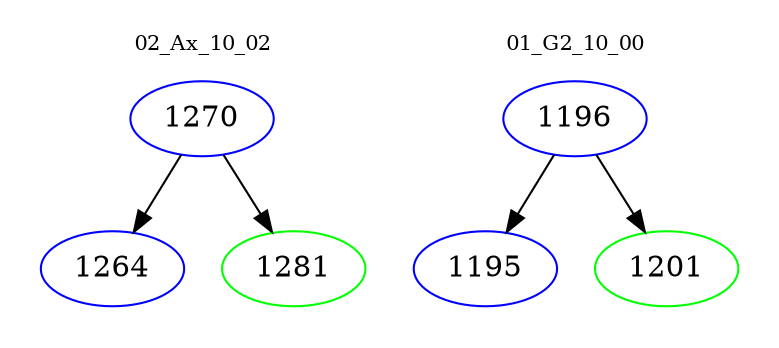 digraph{
subgraph cluster_0 {
color = white
label = "02_Ax_10_02";
fontsize=10;
T0_1270 [label="1270", color="blue"]
T0_1270 -> T0_1264 [color="black"]
T0_1264 [label="1264", color="blue"]
T0_1270 -> T0_1281 [color="black"]
T0_1281 [label="1281", color="green"]
}
subgraph cluster_1 {
color = white
label = "01_G2_10_00";
fontsize=10;
T1_1196 [label="1196", color="blue"]
T1_1196 -> T1_1195 [color="black"]
T1_1195 [label="1195", color="blue"]
T1_1196 -> T1_1201 [color="black"]
T1_1201 [label="1201", color="green"]
}
}

